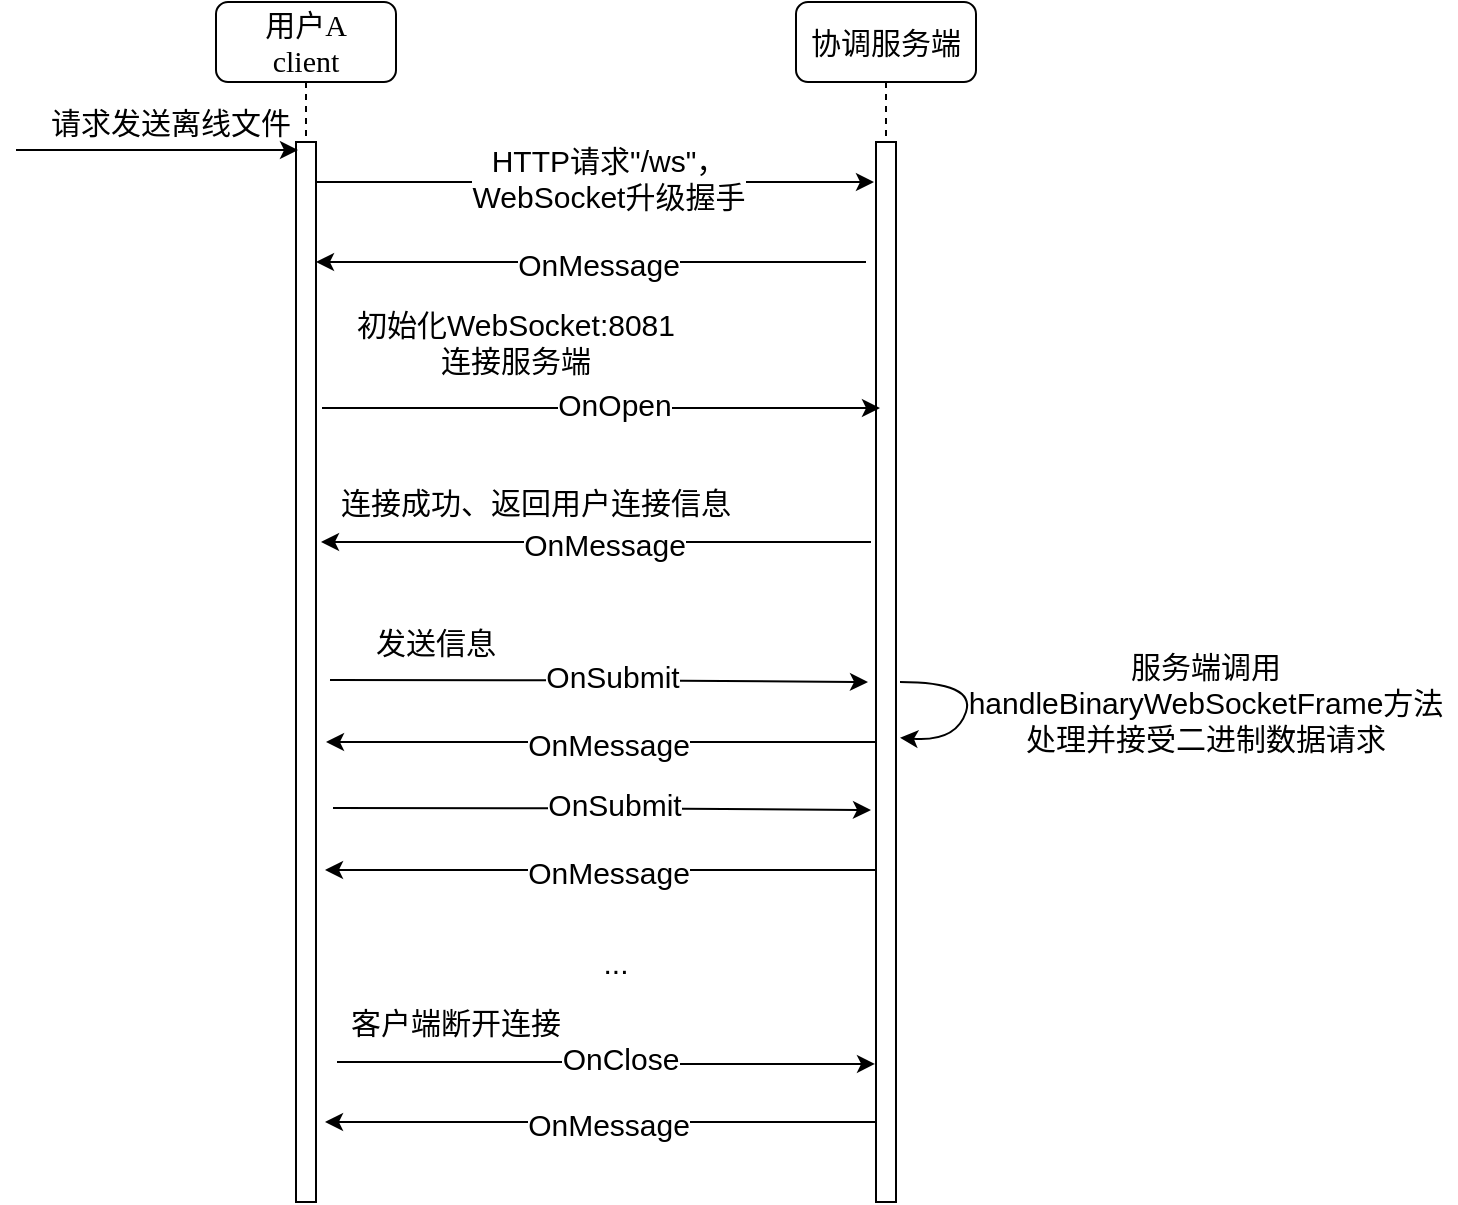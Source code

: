 <mxfile version="14.6.12" type="github">
  <diagram name="Page-1" id="13e1069c-82ec-6db2-03f1-153e76fe0fe0">
    <mxGraphModel dx="904" dy="589" grid="1" gridSize="10" guides="1" tooltips="1" connect="1" arrows="1" fold="1" page="1" pageScale="1" pageWidth="1100" pageHeight="850" background="#ffffff" math="0" shadow="0">
      <root>
        <mxCell id="0" />
        <mxCell id="1" parent="0" />
        <mxCell id="ATnU1uDm39jETIhDvYws-1" value="协调服务端" style="shape=umlLifeline;perimeter=lifelinePerimeter;whiteSpace=wrap;html=1;container=1;collapsible=0;recursiveResize=0;outlineConnect=0;rounded=1;shadow=0;comic=0;labelBackgroundColor=none;strokeWidth=1;fontFamily=Verdana;fontSize=15;align=center;flipH=1;" parent="1" vertex="1">
          <mxGeometry x="420" y="80" width="90" height="600" as="geometry" />
        </mxCell>
        <mxCell id="fk6fb7zOuK8uviwRY05x-3" value="" style="html=1;points=[];perimeter=orthogonalPerimeter;rounded=0;shadow=0;comic=0;labelBackgroundColor=none;strokeWidth=1;fontFamily=Verdana;fontSize=15;align=center;" parent="ATnU1uDm39jETIhDvYws-1" vertex="1">
          <mxGeometry x="40" y="70" width="10" height="530" as="geometry" />
        </mxCell>
        <mxCell id="3CKQgC9b_GDFYUdg1jVJ-1" value="" style="curved=1;endArrow=classic;html=1;fontSize=15;entryX=1.2;entryY=0.421;entryDx=0;entryDy=0;entryPerimeter=0;" edge="1" parent="ATnU1uDm39jETIhDvYws-1">
          <mxGeometry width="50" height="50" relative="1" as="geometry">
            <mxPoint x="52" y="340" as="sourcePoint" />
            <mxPoint x="52" y="367.87" as="targetPoint" />
            <Array as="points">
              <mxPoint x="90" y="340" />
              <mxPoint x="80" y="370" />
            </Array>
          </mxGeometry>
        </mxCell>
        <mxCell id="ATnU1uDm39jETIhDvYws-7" value="用户A&lt;br style=&quot;font-size: 15px;&quot;&gt;client" style="shape=umlLifeline;perimeter=lifelinePerimeter;whiteSpace=wrap;html=1;container=1;collapsible=0;recursiveResize=0;outlineConnect=0;rounded=1;shadow=0;comic=0;labelBackgroundColor=none;strokeWidth=1;fontFamily=Verdana;fontSize=15;align=center;flipH=1;" parent="1" vertex="1">
          <mxGeometry x="130" y="80" width="90" height="600" as="geometry" />
        </mxCell>
        <mxCell id="ATnU1uDm39jETIhDvYws-8" value="" style="html=1;points=[];perimeter=orthogonalPerimeter;rounded=0;shadow=0;comic=0;labelBackgroundColor=none;strokeWidth=1;fontFamily=Verdana;fontSize=15;align=center;" parent="ATnU1uDm39jETIhDvYws-7" vertex="1">
          <mxGeometry x="40" y="70" width="10" height="530" as="geometry" />
        </mxCell>
        <mxCell id="FtieT1ZC5nR8QPZiL7Fl-1" value="" style="endArrow=classic;html=1;entryX=-0.2;entryY=0.32;entryDx=0;entryDy=0;entryPerimeter=0;fontSize=15;" parent="1" edge="1">
          <mxGeometry width="50" height="50" relative="1" as="geometry">
            <mxPoint x="30" y="154" as="sourcePoint" />
            <mxPoint x="171" y="154" as="targetPoint" />
          </mxGeometry>
        </mxCell>
        <mxCell id="FtieT1ZC5nR8QPZiL7Fl-2" value="请求发送离线文件" style="text;html=1;strokeColor=none;fillColor=none;align=center;verticalAlign=middle;whiteSpace=wrap;rounded=0;fontSize=15;" parent="1" vertex="1">
          <mxGeometry x="40" y="130" width="135" height="20" as="geometry" />
        </mxCell>
        <mxCell id="FtieT1ZC5nR8QPZiL7Fl-3" style="edgeStyle=orthogonalEdgeStyle;rounded=0;orthogonalLoop=1;jettySize=auto;html=1;fontSize=15;" parent="1" edge="1">
          <mxGeometry relative="1" as="geometry">
            <mxPoint x="183" y="283" as="sourcePoint" />
            <mxPoint x="462" y="283" as="targetPoint" />
          </mxGeometry>
        </mxCell>
        <mxCell id="FtieT1ZC5nR8QPZiL7Fl-13" value="OnOpen" style="edgeLabel;html=1;align=center;verticalAlign=middle;resizable=0;points=[];fontSize=15;" parent="FtieT1ZC5nR8QPZiL7Fl-3" vertex="1" connectable="0">
          <mxGeometry x="-0.037" y="2" relative="1" as="geometry">
            <mxPoint x="11" as="offset" />
          </mxGeometry>
        </mxCell>
        <mxCell id="FtieT1ZC5nR8QPZiL7Fl-10" style="edgeStyle=orthogonalEdgeStyle;rounded=0;orthogonalLoop=1;jettySize=auto;html=1;fontSize=15;" parent="1" edge="1">
          <mxGeometry relative="1" as="geometry">
            <mxPoint x="449.5" y="350" as="sourcePoint" />
            <mxPoint x="182.5" y="350" as="targetPoint" />
            <Array as="points">
              <mxPoint x="457.5" y="350" />
            </Array>
          </mxGeometry>
        </mxCell>
        <mxCell id="FtieT1ZC5nR8QPZiL7Fl-12" value="OnMessage" style="edgeLabel;html=1;align=center;verticalAlign=middle;resizable=0;points=[];fontSize=15;" parent="FtieT1ZC5nR8QPZiL7Fl-10" vertex="1" connectable="0">
          <mxGeometry x="0.215" y="1" relative="1" as="geometry">
            <mxPoint x="30" as="offset" />
          </mxGeometry>
        </mxCell>
        <mxCell id="FtieT1ZC5nR8QPZiL7Fl-11" value="连接成功、返回用户连接信息" style="text;html=1;strokeColor=none;fillColor=none;align=center;verticalAlign=middle;whiteSpace=wrap;rounded=0;fontSize=15;" parent="1" vertex="1">
          <mxGeometry x="190" y="320" width="200" height="20" as="geometry" />
        </mxCell>
        <mxCell id="FtieT1ZC5nR8QPZiL7Fl-14" style="edgeStyle=orthogonalEdgeStyle;rounded=0;orthogonalLoop=1;jettySize=auto;html=1;exitX=1.3;exitY=0.078;exitDx=0;exitDy=0;exitPerimeter=0;fontSize=15;" parent="1" edge="1">
          <mxGeometry relative="1" as="geometry">
            <mxPoint x="187" y="419.05" as="sourcePoint" />
            <mxPoint x="456" y="420" as="targetPoint" />
            <Array as="points">
              <mxPoint x="322" y="420" />
            </Array>
          </mxGeometry>
        </mxCell>
        <mxCell id="FtieT1ZC5nR8QPZiL7Fl-15" value="OnSubmit" style="edgeLabel;html=1;align=center;verticalAlign=middle;resizable=0;points=[];fontSize=15;" parent="FtieT1ZC5nR8QPZiL7Fl-14" vertex="1" connectable="0">
          <mxGeometry x="-0.037" y="2" relative="1" as="geometry">
            <mxPoint x="11" as="offset" />
          </mxGeometry>
        </mxCell>
        <mxCell id="FtieT1ZC5nR8QPZiL7Fl-16" value="发送信息" style="text;html=1;strokeColor=none;fillColor=none;align=center;verticalAlign=middle;whiteSpace=wrap;rounded=0;fontSize=15;" parent="1" vertex="1">
          <mxGeometry x="150" y="390" width="180" height="20" as="geometry" />
        </mxCell>
        <mxCell id="FtieT1ZC5nR8QPZiL7Fl-18" style="edgeStyle=orthogonalEdgeStyle;rounded=0;orthogonalLoop=1;jettySize=auto;html=1;fontSize=15;" parent="1" edge="1">
          <mxGeometry relative="1" as="geometry">
            <mxPoint x="452" y="450" as="sourcePoint" />
            <mxPoint x="185" y="450" as="targetPoint" />
            <Array as="points">
              <mxPoint x="460" y="450" />
            </Array>
          </mxGeometry>
        </mxCell>
        <mxCell id="FtieT1ZC5nR8QPZiL7Fl-19" value="OnMessage" style="edgeLabel;html=1;align=center;verticalAlign=middle;resizable=0;points=[];fontSize=15;" parent="FtieT1ZC5nR8QPZiL7Fl-18" vertex="1" connectable="0">
          <mxGeometry x="0.215" y="1" relative="1" as="geometry">
            <mxPoint x="30" as="offset" />
          </mxGeometry>
        </mxCell>
        <mxCell id="FtieT1ZC5nR8QPZiL7Fl-20" value="..." style="text;html=1;strokeColor=none;fillColor=none;align=center;verticalAlign=middle;whiteSpace=wrap;rounded=0;fontSize=15;" parent="1" vertex="1">
          <mxGeometry x="310" y="550" width="40" height="20" as="geometry" />
        </mxCell>
        <mxCell id="FtieT1ZC5nR8QPZiL7Fl-21" style="edgeStyle=orthogonalEdgeStyle;rounded=0;orthogonalLoop=1;jettySize=auto;html=1;exitX=1.3;exitY=0.078;exitDx=0;exitDy=0;exitPerimeter=0;fontSize=15;" parent="1" edge="1">
          <mxGeometry relative="1" as="geometry">
            <mxPoint x="190.5" y="610" as="sourcePoint" />
            <mxPoint x="459.5" y="610.95" as="targetPoint" />
            <Array as="points">
              <mxPoint x="325.5" y="610.95" />
            </Array>
          </mxGeometry>
        </mxCell>
        <mxCell id="FtieT1ZC5nR8QPZiL7Fl-22" value="OnClose" style="edgeLabel;html=1;align=center;verticalAlign=middle;resizable=0;points=[];fontSize=15;" parent="FtieT1ZC5nR8QPZiL7Fl-21" vertex="1" connectable="0">
          <mxGeometry x="-0.037" y="2" relative="1" as="geometry">
            <mxPoint x="11" as="offset" />
          </mxGeometry>
        </mxCell>
        <mxCell id="FtieT1ZC5nR8QPZiL7Fl-23" value="客户端断开连接" style="text;html=1;strokeColor=none;fillColor=none;align=center;verticalAlign=middle;whiteSpace=wrap;rounded=0;fontSize=15;" parent="1" vertex="1">
          <mxGeometry x="160" y="580" width="180" height="20" as="geometry" />
        </mxCell>
        <mxCell id="FtieT1ZC5nR8QPZiL7Fl-24" style="edgeStyle=orthogonalEdgeStyle;rounded=0;orthogonalLoop=1;jettySize=auto;html=1;fontSize=15;" parent="1" edge="1">
          <mxGeometry relative="1" as="geometry">
            <mxPoint x="451.5" y="640" as="sourcePoint" />
            <mxPoint x="184.5" y="640" as="targetPoint" />
            <Array as="points">
              <mxPoint x="459.5" y="640" />
            </Array>
          </mxGeometry>
        </mxCell>
        <mxCell id="FtieT1ZC5nR8QPZiL7Fl-25" value="OnMessage" style="edgeLabel;html=1;align=center;verticalAlign=middle;resizable=0;points=[];fontSize=15;" parent="FtieT1ZC5nR8QPZiL7Fl-24" vertex="1" connectable="0">
          <mxGeometry x="0.215" y="1" relative="1" as="geometry">
            <mxPoint x="30" as="offset" />
          </mxGeometry>
        </mxCell>
        <mxCell id="FtieT1ZC5nR8QPZiL7Fl-32" style="edgeStyle=orthogonalEdgeStyle;rounded=0;orthogonalLoop=1;jettySize=auto;html=1;exitX=1.3;exitY=0.078;exitDx=0;exitDy=0;exitPerimeter=0;fontSize=15;" parent="1" edge="1">
          <mxGeometry relative="1" as="geometry">
            <mxPoint x="188.5" y="483.05" as="sourcePoint" />
            <mxPoint x="457.5" y="484" as="targetPoint" />
            <Array as="points">
              <mxPoint x="323.5" y="484" />
            </Array>
          </mxGeometry>
        </mxCell>
        <mxCell id="FtieT1ZC5nR8QPZiL7Fl-33" value="OnSubmit" style="edgeLabel;html=1;align=center;verticalAlign=middle;resizable=0;points=[];fontSize=15;" parent="FtieT1ZC5nR8QPZiL7Fl-32" vertex="1" connectable="0">
          <mxGeometry x="-0.037" y="2" relative="1" as="geometry">
            <mxPoint x="11" as="offset" />
          </mxGeometry>
        </mxCell>
        <mxCell id="FtieT1ZC5nR8QPZiL7Fl-34" style="edgeStyle=orthogonalEdgeStyle;rounded=0;orthogonalLoop=1;jettySize=auto;html=1;fontSize=15;" parent="1" edge="1">
          <mxGeometry relative="1" as="geometry">
            <mxPoint x="451.5" y="514" as="sourcePoint" />
            <mxPoint x="184.5" y="514" as="targetPoint" />
            <Array as="points">
              <mxPoint x="459.5" y="514" />
            </Array>
          </mxGeometry>
        </mxCell>
        <mxCell id="FtieT1ZC5nR8QPZiL7Fl-35" value="OnMessage" style="edgeLabel;html=1;align=center;verticalAlign=middle;resizable=0;points=[];fontSize=15;" parent="FtieT1ZC5nR8QPZiL7Fl-34" vertex="1" connectable="0">
          <mxGeometry x="0.215" y="1" relative="1" as="geometry">
            <mxPoint x="30" as="offset" />
          </mxGeometry>
        </mxCell>
        <mxCell id="FtieT1ZC5nR8QPZiL7Fl-4" value="初始化WebSocket:8081&lt;br style=&quot;font-size: 15px;&quot;&gt;连接服务端" style="text;html=1;strokeColor=none;fillColor=none;align=center;verticalAlign=middle;whiteSpace=wrap;rounded=0;fontSize=15;" parent="1" vertex="1">
          <mxGeometry x="190" y="240" width="180" height="20" as="geometry" />
        </mxCell>
        <mxCell id="3CKQgC9b_GDFYUdg1jVJ-2" value="服务端调用&lt;br&gt;handleBinaryWebSocketFrame方法处理并接受二进制数据请求" style="text;html=1;strokeColor=none;fillColor=none;align=center;verticalAlign=middle;whiteSpace=wrap;rounded=0;fontSize=15;" vertex="1" parent="1">
          <mxGeometry x="500" y="420" width="250" height="20" as="geometry" />
        </mxCell>
        <mxCell id="3CKQgC9b_GDFYUdg1jVJ-3" style="edgeStyle=orthogonalEdgeStyle;rounded=0;orthogonalLoop=1;jettySize=auto;html=1;fontSize=15;" edge="1" parent="1">
          <mxGeometry relative="1" as="geometry">
            <mxPoint x="180" y="170" as="sourcePoint" />
            <mxPoint x="459" y="170" as="targetPoint" />
          </mxGeometry>
        </mxCell>
        <mxCell id="3CKQgC9b_GDFYUdg1jVJ-4" value="HTTP请求&quot;/ws&quot;，&lt;br&gt;WebSocket升级握手" style="edgeLabel;html=1;align=center;verticalAlign=middle;resizable=0;points=[];fontSize=15;" vertex="1" connectable="0" parent="3CKQgC9b_GDFYUdg1jVJ-3">
          <mxGeometry x="-0.037" y="2" relative="1" as="geometry">
            <mxPoint x="11" as="offset" />
          </mxGeometry>
        </mxCell>
        <mxCell id="3CKQgC9b_GDFYUdg1jVJ-5" style="edgeStyle=orthogonalEdgeStyle;rounded=0;orthogonalLoop=1;jettySize=auto;html=1;fontSize=15;" edge="1" parent="1">
          <mxGeometry relative="1" as="geometry">
            <mxPoint x="447" y="210" as="sourcePoint" />
            <mxPoint x="180" y="210" as="targetPoint" />
            <Array as="points">
              <mxPoint x="455" y="210" />
            </Array>
          </mxGeometry>
        </mxCell>
        <mxCell id="3CKQgC9b_GDFYUdg1jVJ-6" value="OnMessage" style="edgeLabel;html=1;align=center;verticalAlign=middle;resizable=0;points=[];fontSize=15;" vertex="1" connectable="0" parent="3CKQgC9b_GDFYUdg1jVJ-5">
          <mxGeometry x="0.215" y="1" relative="1" as="geometry">
            <mxPoint x="30" as="offset" />
          </mxGeometry>
        </mxCell>
      </root>
    </mxGraphModel>
  </diagram>
</mxfile>
